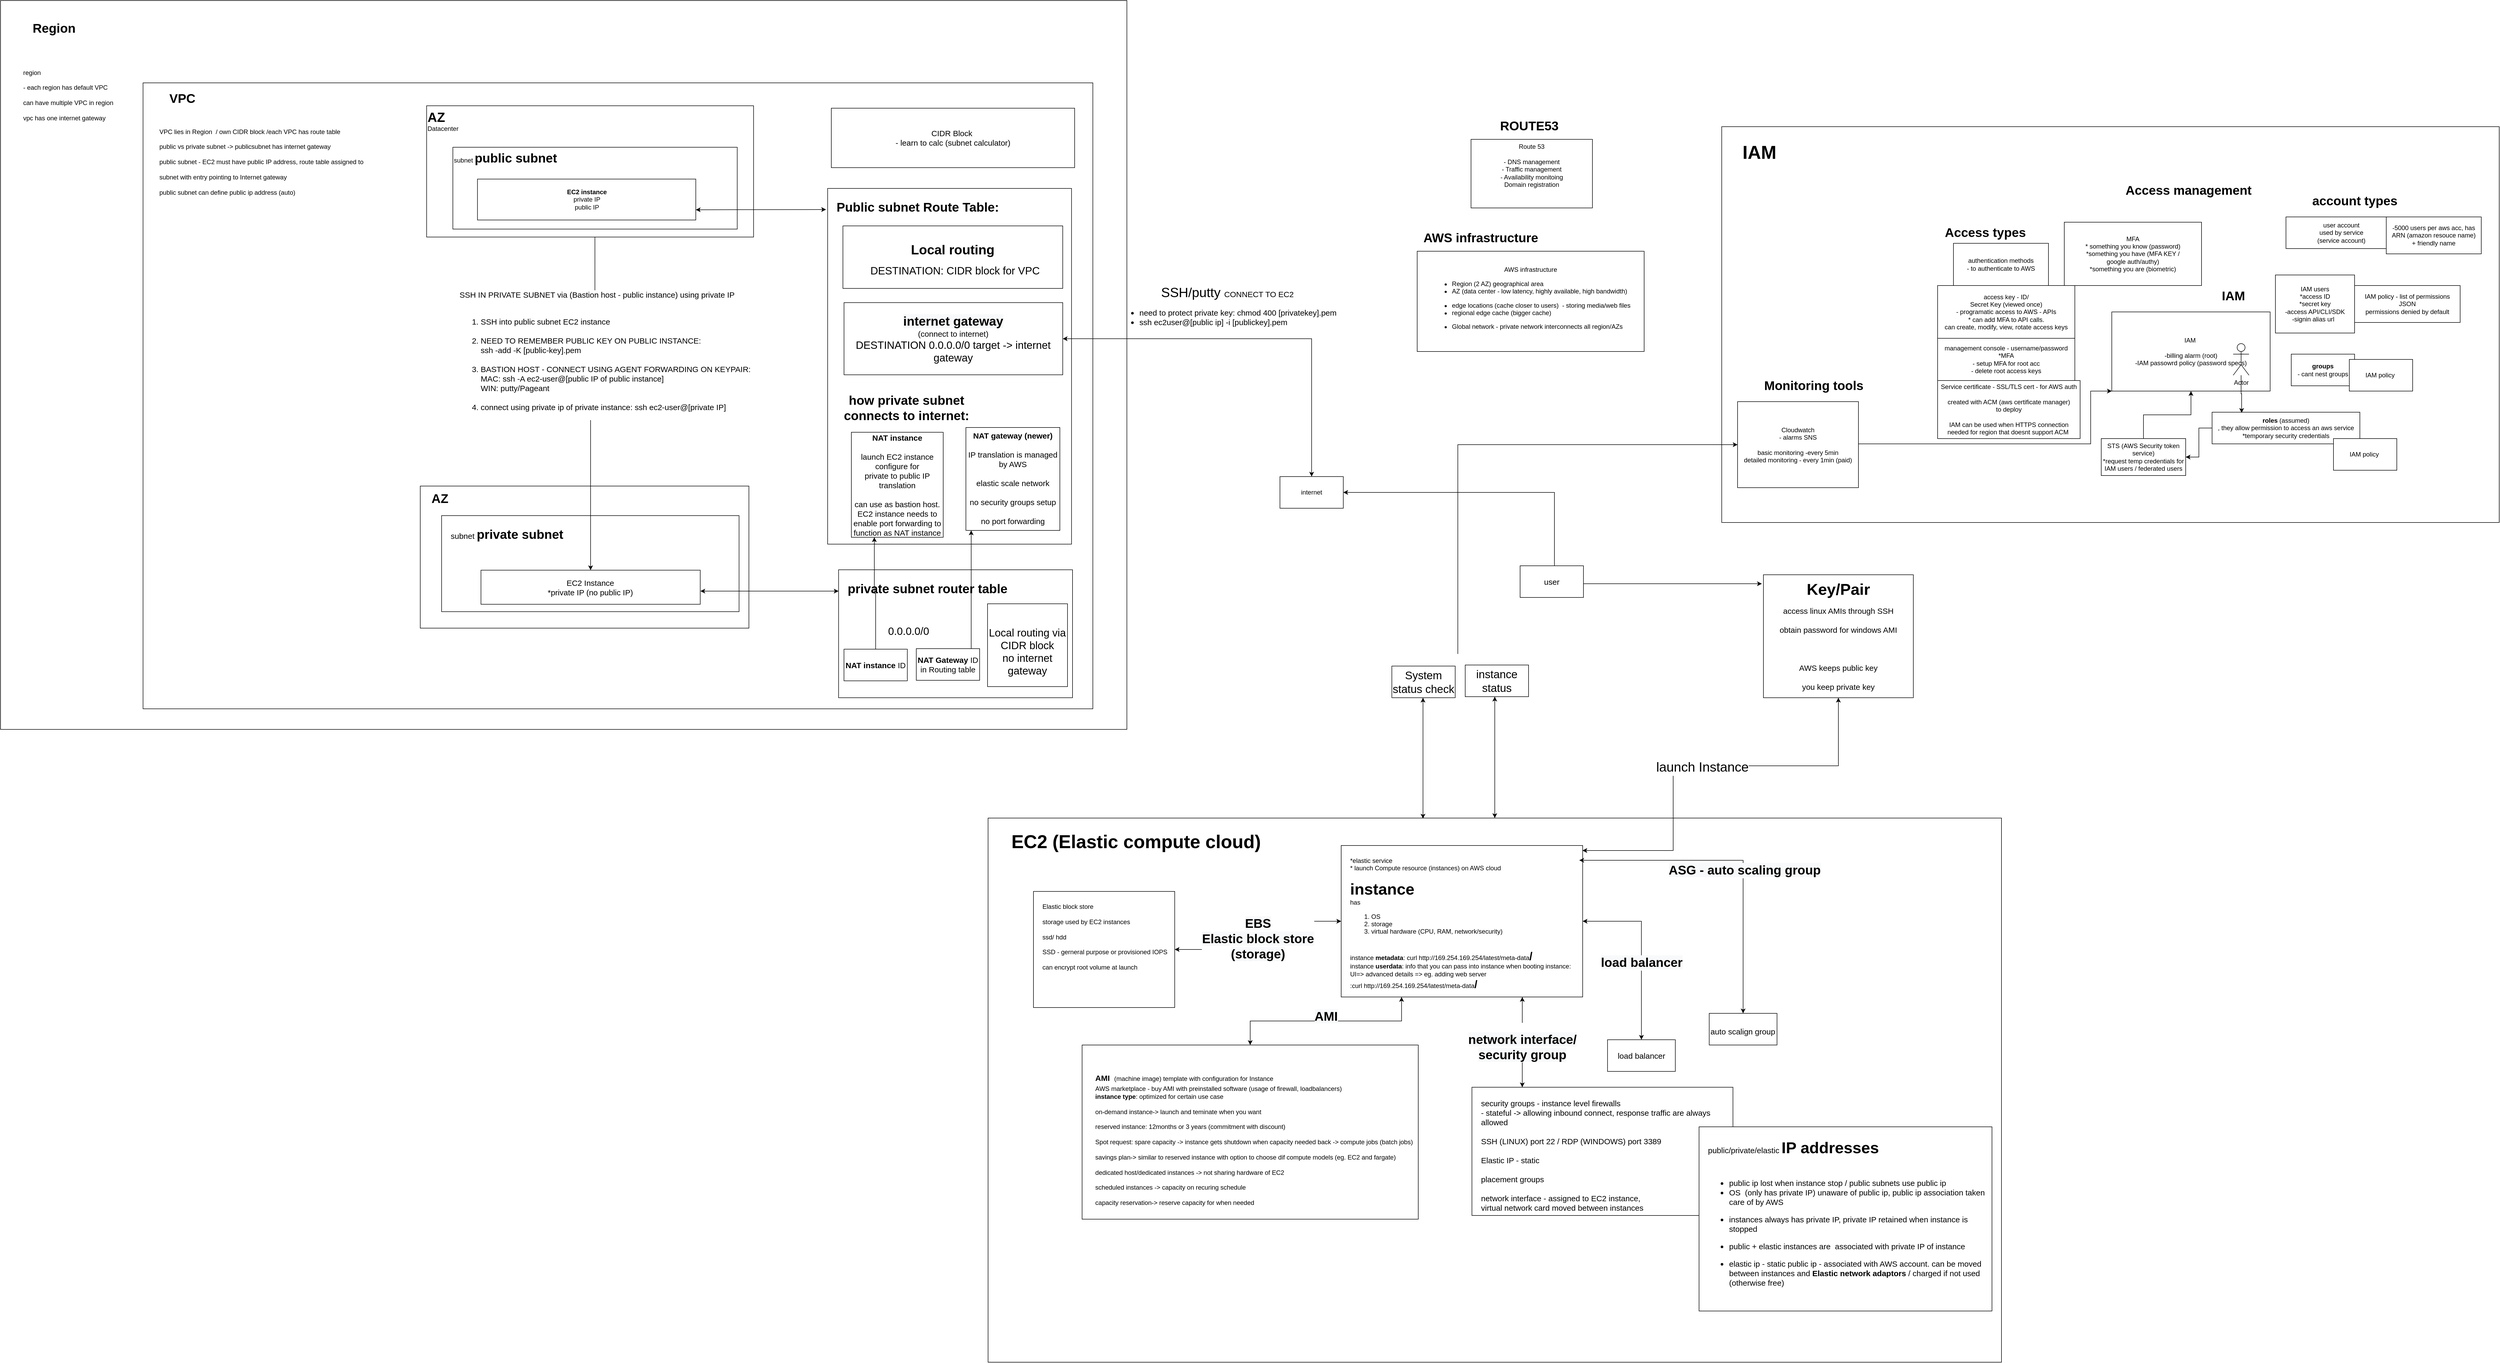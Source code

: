 <mxfile version="20.6.2" type="device"><diagram id="W9kxNVD0Q0lSlNxkcbqs" name="Page-1"><mxGraphModel dx="8320" dy="3820" grid="0" gridSize="10" guides="0" tooltips="1" connect="1" arrows="1" fold="1" page="0" pageScale="1" pageWidth="850" pageHeight="1100" math="0" shadow="0"><root><mxCell id="0"/><mxCell id="1" parent="0"/><mxCell id="KGpLnBeQhUgDv6mhSkvm-110" value="" style="group;verticalAlign=top;align=left;" parent="1" vertex="1" connectable="0"><mxGeometry x="-1156" y="960" width="1881" height="1041" as="geometry"/></mxCell><mxCell id="KGpLnBeQhUgDv6mhSkvm-104" value="" style="rounded=0;whiteSpace=wrap;html=1;fontSize=30;" parent="KGpLnBeQhUgDv6mhSkvm-110" vertex="1"><mxGeometry x="-39" y="10" width="1920" height="1031" as="geometry"/></mxCell><mxCell id="KGpLnBeQhUgDv6mhSkvm-82" value="*elastic service&lt;br&gt;* launch Compute resource (instances) on AWS cloud&lt;br&gt;&lt;br&gt;&lt;b&gt;&lt;font style=&quot;font-size: 30px;&quot;&gt;instance &lt;br&gt;&lt;/font&gt;&lt;/b&gt;has&amp;nbsp;&lt;br&gt;&lt;ol&gt;&lt;li&gt;OS&lt;/li&gt;&lt;li&gt;storage&lt;/li&gt;&lt;li&gt;virtual hardware (CPU, RAM, network/security)&lt;/li&gt;&lt;/ol&gt;&lt;div&gt;&lt;br&gt;&lt;/div&gt;&lt;div&gt;instance &lt;b&gt;metadata&lt;/b&gt;: curl http://169.254.169.254/latest/meta-data&lt;b&gt;&lt;font style=&quot;font-size: 21px;&quot;&gt;/&lt;/font&gt;&lt;/b&gt;&lt;/div&gt;&lt;div&gt;instance &lt;b&gt;userdata&lt;/b&gt;: info that you can pass into instance when booting instance: UI=&amp;gt; advanced details =&amp;gt; eg. adding web server&lt;/div&gt;&lt;div&gt;:curl http://169.254.169.254/latest/meta-data&lt;b&gt;&lt;font style=&quot;font-size: 20px;&quot;&gt;/&lt;/font&gt;&lt;/b&gt;&lt;/div&gt;&lt;br&gt;&lt;div&gt;&lt;br&gt;&lt;/div&gt;&lt;div&gt;&lt;br&gt;&lt;/div&gt;&lt;div&gt;&lt;br&gt;&lt;/div&gt;" style="rounded=0;whiteSpace=wrap;html=1;align=left;spacingLeft=15;verticalAlign=top;spacingTop=15;" parent="KGpLnBeQhUgDv6mhSkvm-110" vertex="1"><mxGeometry x="630" y="62" width="457.52" height="287" as="geometry"/></mxCell><mxCell id="KGpLnBeQhUgDv6mhSkvm-83" value="EC2 (Elastic compute cloud)" style="text;strokeColor=none;fillColor=none;html=1;fontSize=35;fontStyle=1;verticalAlign=middle;align=center;" parent="KGpLnBeQhUgDv6mhSkvm-110" vertex="1"><mxGeometry x="60.002" y="24" width="362.864" height="60" as="geometry"/></mxCell><mxCell id="KGpLnBeQhUgDv6mhSkvm-86" value="&lt;br&gt;&lt;span style=&quot;color: rgb(0, 0, 0); font-family: Helvetica; font-size: 24px; font-style: normal; font-variant-ligatures: normal; font-variant-caps: normal; font-weight: 700; letter-spacing: normal; orphans: 2; text-align: center; text-indent: 0px; text-transform: none; widows: 2; word-spacing: 0px; -webkit-text-stroke-width: 0px; background-color: rgb(248, 249, 250); text-decoration-thickness: initial; text-decoration-style: initial; text-decoration-color: initial; float: none; display: inline !important;&quot;&gt;EBS &lt;br&gt;Elastic block store&lt;/span&gt;&lt;br style=&quot;color: rgb(0, 0, 0); font-family: Helvetica; font-size: 24px; font-style: normal; font-variant-ligatures: normal; font-variant-caps: normal; font-weight: 700; letter-spacing: normal; orphans: 2; text-align: center; text-indent: 0px; text-transform: none; widows: 2; word-spacing: 0px; -webkit-text-stroke-width: 0px; background-color: rgb(248, 249, 250); text-decoration-thickness: initial; text-decoration-style: initial; text-decoration-color: initial;&quot;&gt;&lt;span style=&quot;color: rgb(0, 0, 0); font-family: Helvetica; font-size: 24px; font-style: normal; font-variant-ligatures: normal; font-variant-caps: normal; font-weight: 700; letter-spacing: normal; orphans: 2; text-align: center; text-indent: 0px; text-transform: none; widows: 2; word-spacing: 0px; -webkit-text-stroke-width: 0px; background-color: rgb(248, 249, 250); text-decoration-thickness: initial; text-decoration-style: initial; text-decoration-color: initial; float: none; display: inline !important;&quot;&gt;(storage)&lt;/span&gt;&lt;br&gt;" style="edgeStyle=orthogonalEdgeStyle;rounded=0;orthogonalLoop=1;jettySize=auto;html=1;entryX=0;entryY=0.5;entryDx=0;entryDy=0;startArrow=classic;startFill=1;endArrow=classic;endFill=1;" parent="KGpLnBeQhUgDv6mhSkvm-110" source="KGpLnBeQhUgDv6mhSkvm-85" target="KGpLnBeQhUgDv6mhSkvm-82" edge="1"><mxGeometry relative="1" as="geometry"/></mxCell><mxCell id="KGpLnBeQhUgDv6mhSkvm-85" value="Elastic block store&lt;br&gt;&lt;br&gt;storage used by EC2 instances&lt;br&gt;&lt;br&gt;ssd/ hdd&lt;br&gt;&lt;br&gt;SSD - gerneral purpose or provisioned IOPS&lt;br&gt;&lt;br&gt;can encrypt root volume at launch" style="rounded=0;whiteSpace=wrap;html=1;spacingTop=15;spacingLeft=15;verticalAlign=top;align=left;" parent="KGpLnBeQhUgDv6mhSkvm-110" vertex="1"><mxGeometry x="47.004" y="149" width="267.599" height="220" as="geometry"/></mxCell><mxCell id="KGpLnBeQhUgDv6mhSkvm-91" value="&#10;&lt;span style=&quot;color: rgb(0, 0, 0); font-family: Helvetica; font-size: 24px; font-style: normal; font-variant-ligatures: normal; font-variant-caps: normal; font-weight: 700; letter-spacing: normal; orphans: 2; text-align: center; text-indent: 0px; text-transform: none; widows: 2; word-spacing: 0px; -webkit-text-stroke-width: 0px; background-color: rgb(248, 249, 250); text-decoration-thickness: initial; text-decoration-style: initial; text-decoration-color: initial; float: none; display: inline !important;&quot;&gt;AMI&lt;/span&gt;&#10;&#10;" style="edgeStyle=orthogonalEdgeStyle;rounded=0;orthogonalLoop=1;jettySize=auto;html=1;fontSize=15;startArrow=classic;startFill=1;endArrow=classic;endFill=1;entryX=0.25;entryY=1;entryDx=0;entryDy=0;" parent="KGpLnBeQhUgDv6mhSkvm-110" source="KGpLnBeQhUgDv6mhSkvm-88" target="KGpLnBeQhUgDv6mhSkvm-82" edge="1"><mxGeometry relative="1" as="geometry"><mxPoint x="824.204" y="310" as="targetPoint"/></mxGeometry></mxCell><mxCell id="KGpLnBeQhUgDv6mhSkvm-88" value="&lt;div style=&quot;text-align: left;&quot;&gt;&lt;b&gt;&lt;font style=&quot;font-size: 15px;&quot;&gt;AMI&lt;/font&gt;&lt;font style=&quot;font-size: 30px;&quot;&gt;&amp;nbsp;&lt;/font&gt;&lt;/b&gt;&lt;span style=&quot;font-size: 12px;&quot;&gt;(machine image) template with configuration for Instance&lt;/span&gt;&lt;/div&gt;&lt;div style=&quot;font-size: 12px; text-align: left;&quot;&gt;AWS marketplace - buy AMI with preinstalled software (usage of firewall, loadbalancers)&lt;/div&gt;&lt;div style=&quot;font-size: 12px; text-align: left;&quot;&gt;&lt;b&gt;instance type&lt;/b&gt;: optimized for certain use case&lt;/div&gt;&lt;div style=&quot;font-size: 12px; text-align: left;&quot;&gt;&lt;br&gt;&lt;/div&gt;&lt;div style=&quot;font-size: 12px; text-align: left;&quot;&gt;on-demand instance-&amp;gt; launch and teminate when you want&lt;/div&gt;&lt;div style=&quot;font-size: 12px; text-align: left;&quot;&gt;&lt;br&gt;&lt;/div&gt;&lt;div style=&quot;font-size: 12px; text-align: left;&quot;&gt;reserved instance: 12months or 3 years (commitment with discount)&lt;/div&gt;&lt;div style=&quot;font-size: 12px; text-align: left;&quot;&gt;&lt;br&gt;&lt;/div&gt;&lt;div style=&quot;font-size: 12px; text-align: left;&quot;&gt;Spot request: spare capacity -&amp;gt; instance gets shutdown when capacity needed back -&amp;gt; compute jobs (batch jobs)&lt;/div&gt;&lt;div style=&quot;font-size: 12px; text-align: left;&quot;&gt;&lt;br&gt;&lt;/div&gt;&lt;div style=&quot;font-size: 12px; text-align: left;&quot;&gt;savings plan-&amp;gt; similar to reserved instance with option to choose dif compute models (eg. EC2 and fargate)&lt;/div&gt;&lt;div style=&quot;font-size: 12px; text-align: left;&quot;&gt;&lt;br&gt;&lt;/div&gt;&lt;div style=&quot;font-size: 12px; text-align: left;&quot;&gt;dedicated host/dedicated instances -&amp;gt; not sharing hardware of EC2&lt;/div&gt;&lt;div style=&quot;font-size: 12px; text-align: left;&quot;&gt;&lt;br&gt;&lt;/div&gt;&lt;div style=&quot;font-size: 12px; text-align: left;&quot;&gt;scheduled instances -&amp;gt; capacity on recuring schedule&lt;/div&gt;&lt;div style=&quot;font-size: 12px; text-align: left;&quot;&gt;&lt;br&gt;&lt;/div&gt;&lt;div style=&quot;font-size: 12px; text-align: left;&quot;&gt;capacity reservation-&amp;gt; reserve capacity for when needed&lt;/div&gt;" style="rounded=0;whiteSpace=wrap;html=1;fontSize=30;spacingLeft=15;spacingTop=15;" parent="KGpLnBeQhUgDv6mhSkvm-110" vertex="1"><mxGeometry x="139.151" y="440" width="636.885" height="330" as="geometry"/></mxCell><mxCell id="KGpLnBeQhUgDv6mhSkvm-96" value="&lt;br&gt;&lt;span style=&quot;color: rgb(0, 0, 0); font-family: Helvetica; font-size: 24px; font-style: normal; font-variant-ligatures: normal; font-variant-caps: normal; font-weight: 700; letter-spacing: normal; orphans: 2; text-align: center; text-indent: 0px; text-transform: none; widows: 2; word-spacing: 0px; -webkit-text-stroke-width: 0px; background-color: rgb(248, 249, 250); text-decoration-thickness: initial; text-decoration-style: initial; text-decoration-color: initial; float: none; display: inline !important;&quot;&gt;network interface/&lt;br&gt;security group&lt;/span&gt;" style="edgeStyle=orthogonalEdgeStyle;rounded=0;orthogonalLoop=1;jettySize=auto;html=1;fontSize=15;startArrow=classic;startFill=1;endArrow=classic;endFill=1;entryX=0.75;entryY=1;entryDx=0;entryDy=0;" parent="KGpLnBeQhUgDv6mhSkvm-110" source="KGpLnBeQhUgDv6mhSkvm-94" target="KGpLnBeQhUgDv6mhSkvm-82" edge="1"><mxGeometry relative="1" as="geometry"><mxPoint x="974.059" y="331" as="targetPoint"/><Array as="points"><mxPoint x="974" y="510"/></Array></mxGeometry></mxCell><mxCell id="KGpLnBeQhUgDv6mhSkvm-94" value="security groups - instance level firewalls&amp;nbsp;&lt;br&gt;- stateful -&amp;gt; allowing inbound connect, response traffic are always allowed&lt;br&gt;&lt;br&gt;SSH (LINUX) port 22 / RDP (WINDOWS) port 3389&lt;br&gt;&lt;br&gt;Elastic IP - static&lt;br&gt;&lt;br&gt;placement groups&lt;br&gt;&lt;br&gt;network interface - assigned to EC2 instance, &lt;br&gt;virtual network card moved between instances" style="rounded=0;whiteSpace=wrap;html=1;fontSize=15;align=left;spacingLeft=15;spacingTop=15;" parent="KGpLnBeQhUgDv6mhSkvm-110" vertex="1"><mxGeometry x="877.724" y="520" width="494.522" height="243" as="geometry"/></mxCell><mxCell id="KGpLnBeQhUgDv6mhSkvm-98" value="load balancer" style="rounded=0;whiteSpace=wrap;html=1;fontSize=15;" parent="KGpLnBeQhUgDv6mhSkvm-110" vertex="1"><mxGeometry x="1134.618" y="430" width="128.447" height="60" as="geometry"/></mxCell><mxCell id="KGpLnBeQhUgDv6mhSkvm-99" value="&lt;span style=&quot;font-size: 24px; font-weight: 700; background-color: rgb(248, 249, 250);&quot;&gt;load balancer&lt;/span&gt;" style="edgeStyle=orthogonalEdgeStyle;rounded=0;orthogonalLoop=1;jettySize=auto;html=1;entryX=0.5;entryY=0;entryDx=0;entryDy=0;fontSize=15;startArrow=classic;startFill=1;endArrow=classic;endFill=1;" parent="KGpLnBeQhUgDv6mhSkvm-110" source="KGpLnBeQhUgDv6mhSkvm-82" target="KGpLnBeQhUgDv6mhSkvm-98" edge="1"><mxGeometry x="0.133" relative="1" as="geometry"><mxPoint as="offset"/></mxGeometry></mxCell><mxCell id="KGpLnBeQhUgDv6mhSkvm-102" value="&lt;span style=&quot;color: rgb(0, 0, 0); font-family: Helvetica; font-size: 24px; font-style: normal; font-variant-ligatures: normal; font-variant-caps: normal; font-weight: 700; letter-spacing: normal; orphans: 2; text-align: center; text-indent: 0px; text-transform: none; widows: 2; word-spacing: 0px; -webkit-text-stroke-width: 0px; background-color: rgb(248, 249, 250); text-decoration-thickness: initial; text-decoration-style: initial; text-decoration-color: initial; float: none; display: inline !important;&quot;&gt;ASG - auto scaling group&lt;/span&gt;" style="edgeStyle=orthogonalEdgeStyle;rounded=0;orthogonalLoop=1;jettySize=auto;html=1;fontSize=15;startArrow=classic;startFill=1;endArrow=classic;endFill=1;" parent="KGpLnBeQhUgDv6mhSkvm-110" source="KGpLnBeQhUgDv6mhSkvm-100" edge="1"><mxGeometry x="-0.096" y="-2" relative="1" as="geometry"><mxPoint x="1081.099" y="90" as="targetPoint"/><Array as="points"><mxPoint x="1391.513" y="90"/><mxPoint x="1081.099" y="90"/></Array><mxPoint as="offset"/></mxGeometry></mxCell><mxCell id="KGpLnBeQhUgDv6mhSkvm-100" value="&lt;font style=&quot;font-size: 15px;&quot;&gt;auto scalign group&lt;/font&gt;" style="rounded=0;whiteSpace=wrap;html=1;fontSize=25;" parent="KGpLnBeQhUgDv6mhSkvm-110" vertex="1"><mxGeometry x="1327.289" y="380" width="128.447" height="60" as="geometry"/></mxCell><mxCell id="KGpLnBeQhUgDv6mhSkvm-137" value="&lt;font style=&quot;&quot;&gt;&lt;span style=&quot;font-size: 15px;&quot;&gt;public/private/elastic &lt;/span&gt;&lt;b style=&quot;&quot;&gt;&lt;font style=&quot;font-size: 30px;&quot;&gt;IP addresses&lt;/font&gt;&lt;/b&gt;&lt;br&gt;&lt;br&gt;&lt;/font&gt;&lt;blockquote style=&quot;margin: 0 0 0 40px; border: none; padding: 0px;&quot;&gt;&lt;/blockquote&gt;&lt;font style=&quot;font-size: 15px; background-color: initial;&quot;&gt;&lt;ul&gt;&lt;li&gt;&lt;font style=&quot;font-size: 15px; background-color: initial;&quot;&gt;public ip lost when instance stop&amp;nbsp;&lt;/font&gt;&lt;span style=&quot;font-size: 15px; background-color: initial;&quot;&gt;/ public subnets use public ip&lt;/span&gt;&lt;/li&gt;&lt;li&gt;&lt;span style=&quot;font-size: 15px; background-color: initial;&quot;&gt;OS&amp;nbsp;&amp;nbsp;(only has private IP) unaware of public ip, public ip association taken care of by AWS&lt;/span&gt;&lt;/li&gt;&lt;/ul&gt;&lt;ul&gt;&lt;li&gt;&lt;span style=&quot;font-size: 15px; background-color: initial;&quot;&gt;instances always has private IP, private IP retained when instance is stopped&lt;/span&gt;&lt;/li&gt;&lt;/ul&gt;&lt;ul&gt;&lt;li&gt;&lt;font style=&quot;font-size: 15px;&quot;&gt;&lt;span style=&quot;background-color: initial;&quot;&gt;public + elastic instances are&amp;nbsp; associated with private IP of instance&lt;/span&gt;&lt;/font&gt;&lt;/li&gt;&lt;/ul&gt;&lt;ul&gt;&lt;li&gt;&lt;font style=&quot;font-size: 15px;&quot;&gt;&lt;span style=&quot;background-color: initial;&quot;&gt;elastic ip - static public ip - associated with AWS account. can be moved between instances and&lt;b&gt; Elastic network adaptors &lt;/b&gt;/ charged if not used (otherwise free)&lt;/span&gt;&lt;/font&gt;&lt;/li&gt;&lt;/ul&gt;&lt;/font&gt;" style="rounded=0;whiteSpace=wrap;html=1;fontSize=21;align=left;verticalAlign=top;spacingLeft=15;spacingTop=15;" parent="KGpLnBeQhUgDv6mhSkvm-110" vertex="1"><mxGeometry x="1308.02" y="595" width="554.98" height="349" as="geometry"/></mxCell><mxCell id="KGpLnBeQhUgDv6mhSkvm-105" value="" style="group" parent="1" vertex="1" connectable="0"><mxGeometry x="-382" y="-149" width="430" height="235" as="geometry"/></mxCell><mxCell id="KGpLnBeQhUgDv6mhSkvm-45" value="AWS infrastructure&lt;br&gt;&lt;ul&gt;&lt;li style=&quot;text-align: left;&quot;&gt;Region (2 AZ) geographical area&lt;/li&gt;&lt;li style=&quot;text-align: left;&quot;&gt;AZ (data center - low latency, highly available, high bandwidth)&lt;/li&gt;&lt;/ul&gt;&lt;ul&gt;&lt;li style=&quot;text-align: left;&quot;&gt;edge locations (cache closer to users)&amp;nbsp; - storing media/web files&lt;/li&gt;&lt;li style=&quot;text-align: left;&quot;&gt;regional edge cache (bigger cache)&lt;/li&gt;&lt;/ul&gt;&lt;ul&gt;&lt;li style=&quot;text-align: left;&quot;&gt;Global network - private network interconnects all region/AZs&lt;/li&gt;&lt;/ul&gt;" style="rounded=0;whiteSpace=wrap;html=1;" parent="KGpLnBeQhUgDv6mhSkvm-105" vertex="1"><mxGeometry y="45" width="430" height="190" as="geometry"/></mxCell><mxCell id="KGpLnBeQhUgDv6mhSkvm-46" value="AWS infrastructure" style="text;strokeColor=none;fillColor=none;html=1;fontSize=24;fontStyle=1;verticalAlign=middle;align=center;" parent="KGpLnBeQhUgDv6mhSkvm-105" vertex="1"><mxGeometry x="70" width="100" height="40" as="geometry"/></mxCell><mxCell id="KGpLnBeQhUgDv6mhSkvm-108" value="" style="group" parent="1" vertex="1" connectable="0"><mxGeometry x="-320" y="-366" width="300" height="180" as="geometry"/></mxCell><mxCell id="KGpLnBeQhUgDv6mhSkvm-77" value="Route 53&lt;br&gt;&lt;br&gt;- DNS management&lt;br&gt;- Traffic management&lt;br&gt;- Availability monitoing&lt;br&gt;Domain registration" style="rounded=0;whiteSpace=wrap;html=1;verticalAlign=top;" parent="KGpLnBeQhUgDv6mhSkvm-108" vertex="1"><mxGeometry x="40" y="50" width="230" height="130" as="geometry"/></mxCell><mxCell id="KGpLnBeQhUgDv6mhSkvm-78" value="ROUTE53" style="text;strokeColor=none;fillColor=none;html=1;fontSize=24;fontStyle=1;verticalAlign=middle;align=center;" parent="KGpLnBeQhUgDv6mhSkvm-108" vertex="1"><mxGeometry width="300" height="50" as="geometry"/></mxCell><mxCell id="KGpLnBeQhUgDv6mhSkvm-114" value="internet" style="rounded=0;whiteSpace=wrap;html=1;" parent="1" vertex="1"><mxGeometry x="-642" y="323" width="120" height="60" as="geometry"/></mxCell><mxCell id="KGpLnBeQhUgDv6mhSkvm-119" value="&lt;font style=&quot;font-size: 25px;&quot;&gt;launch Instance&lt;/font&gt;" style="edgeStyle=orthogonalEdgeStyle;rounded=0;orthogonalLoop=1;jettySize=auto;html=1;fontSize=30;startArrow=classic;startFill=1;endArrow=classic;endFill=1;entryX=0.999;entryY=0.033;entryDx=0;entryDy=0;entryPerimeter=0;" parent="1" source="KGpLnBeQhUgDv6mhSkvm-117" target="KGpLnBeQhUgDv6mhSkvm-82" edge="1"><mxGeometry relative="1" as="geometry"><mxPoint x="-136" y="900" as="targetPoint"/><Array as="points"><mxPoint x="416" y="871"/><mxPoint x="103" y="871"/><mxPoint x="103" y="1032"/></Array></mxGeometry></mxCell><mxCell id="KGpLnBeQhUgDv6mhSkvm-117" value="&lt;b&gt;Key/Pair&lt;br&gt;&lt;/b&gt;&lt;font style=&quot;font-size: 15px;&quot;&gt;access linux AMIs through SSH&lt;br&gt;obtain password for windows AMI&lt;br&gt;&lt;br&gt;AWS keeps public key&lt;br&gt;you keep private key&lt;br&gt;&lt;/font&gt;" style="rounded=0;whiteSpace=wrap;html=1;fontSize=30;" parent="1" vertex="1"><mxGeometry x="274" y="509" width="284" height="233" as="geometry"/></mxCell><mxCell id="KGpLnBeQhUgDv6mhSkvm-122" value="&lt;font style=&quot;font-size: 15px;&quot;&gt;&lt;span style=&quot;font-size: 25px;&quot;&gt;SSH/putty&amp;nbsp;&lt;/span&gt;CONNECT TO EC2&lt;br&gt;&lt;ul&gt;&lt;li style=&quot;text-align: left;&quot;&gt;&lt;font style=&quot;font-size: 15px;&quot;&gt;need to protect private key:&amp;nbsp;&lt;/font&gt;chmod 400 [privatekey].pem&lt;/li&gt;&lt;li style=&quot;text-align: left;&quot;&gt;&lt;font style=&quot;font-size: 15px;&quot;&gt;ssh ec2user@[public ip] -i [publickey].pem&lt;/font&gt;&lt;/li&gt;&lt;/ul&gt;&lt;br&gt;&lt;/font&gt;" style="edgeStyle=orthogonalEdgeStyle;rounded=0;orthogonalLoop=1;jettySize=auto;html=1;fontSize=25;startArrow=classic;startFill=1;endArrow=classic;endFill=1;exitX=1;exitY=0.5;exitDx=0;exitDy=0;" parent="1" source="KGpLnBeQhUgDv6mhSkvm-114" edge="1"><mxGeometry x="-1" y="398" relative="1" as="geometry"><mxPoint x="-436" y="435" as="sourcePoint"/><mxPoint x="271" y="526" as="targetPoint"/><Array as="points"><mxPoint x="-122" y="353"/><mxPoint x="-122" y="526"/></Array><mxPoint x="-220" y="66" as="offset"/></mxGeometry></mxCell><mxCell id="KGpLnBeQhUgDv6mhSkvm-125" value="" style="group" parent="1" vertex="1" connectable="0"><mxGeometry x="195" y="-340" width="1473" height="750" as="geometry"/></mxCell><mxCell id="KGpLnBeQhUgDv6mhSkvm-124" value="" style="rounded=0;whiteSpace=wrap;html=1;fontSize=15;" parent="KGpLnBeQhUgDv6mhSkvm-125" vertex="1"><mxGeometry width="1473" height="750" as="geometry"/></mxCell><mxCell id="KGpLnBeQhUgDv6mhSkvm-106" value="" style="group" parent="KGpLnBeQhUgDv6mhSkvm-125" vertex="1" connectable="0"><mxGeometry x="79" y="101" width="1360" height="583" as="geometry"/></mxCell><mxCell id="KGpLnBeQhUgDv6mhSkvm-1" value="IAM&amp;nbsp;&lt;br&gt;&lt;br&gt;-billing alarm (root)&lt;br&gt;-IAM passowrd policy (password specs)" style="rounded=0;whiteSpace=wrap;html=1;" parent="KGpLnBeQhUgDv6mhSkvm-106" vertex="1"><mxGeometry x="660" y="250" width="300" height="150" as="geometry"/></mxCell><mxCell id="KGpLnBeQhUgDv6mhSkvm-2" value="IAM users&lt;br&gt;*access ID&lt;br&gt;*secret key&lt;br&gt;-access API/CLI/SDK&lt;br&gt;-signin&amp;nbsp;alias url&amp;nbsp;&amp;nbsp;" style="rounded=0;whiteSpace=wrap;html=1;" parent="KGpLnBeQhUgDv6mhSkvm-106" vertex="1"><mxGeometry x="970" y="180" width="150" height="110" as="geometry"/></mxCell><mxCell id="KGpLnBeQhUgDv6mhSkvm-3" value="&lt;b&gt;groups&lt;br&gt;&lt;/b&gt;- cant nest groups" style="rounded=0;whiteSpace=wrap;html=1;" parent="KGpLnBeQhUgDv6mhSkvm-106" vertex="1"><mxGeometry x="1000" y="330" width="120" height="60" as="geometry"/></mxCell><mxCell id="KGpLnBeQhUgDv6mhSkvm-5" value="IAM policy&amp;nbsp;" style="rounded=0;whiteSpace=wrap;html=1;" parent="KGpLnBeQhUgDv6mhSkvm-106" vertex="1"><mxGeometry x="1110" y="340" width="120" height="60" as="geometry"/></mxCell><mxCell id="KGpLnBeQhUgDv6mhSkvm-6" value="&lt;b&gt;roles &lt;/b&gt;(assumed)&lt;br&gt;, they allow permission to access an aws service&lt;br&gt;*temporary security credentials" style="rounded=0;whiteSpace=wrap;html=1;" parent="KGpLnBeQhUgDv6mhSkvm-106" vertex="1"><mxGeometry x="850" y="440" width="280" height="60" as="geometry"/></mxCell><mxCell id="KGpLnBeQhUgDv6mhSkvm-7" value="IAM policy&amp;nbsp;" style="rounded=0;whiteSpace=wrap;html=1;" parent="KGpLnBeQhUgDv6mhSkvm-106" vertex="1"><mxGeometry x="1080" y="490" width="120" height="60" as="geometry"/></mxCell><mxCell id="KGpLnBeQhUgDv6mhSkvm-8" value="user account&lt;br&gt;used by service&lt;br&gt;(service account)" style="rounded=0;whiteSpace=wrap;html=1;" parent="KGpLnBeQhUgDv6mhSkvm-106" vertex="1"><mxGeometry x="990" y="70" width="210" height="60" as="geometry"/></mxCell><mxCell id="KGpLnBeQhUgDv6mhSkvm-9" value="-5000 users per aws acc, has&lt;br&gt;ARN (amazon resouce name)&lt;br&gt;+ friendly name" style="rounded=0;whiteSpace=wrap;html=1;" parent="KGpLnBeQhUgDv6mhSkvm-106" vertex="1"><mxGeometry x="1180" y="70" width="180" height="70" as="geometry"/></mxCell><mxCell id="KGpLnBeQhUgDv6mhSkvm-4" value="IAM policy - list of permissions&lt;br&gt;JSON&lt;br&gt;permissions denied by default" style="rounded=0;whiteSpace=wrap;html=1;" parent="KGpLnBeQhUgDv6mhSkvm-106" vertex="1"><mxGeometry x="1120" y="200" width="200" height="70" as="geometry"/></mxCell><mxCell id="KGpLnBeQhUgDv6mhSkvm-11" value="authentication methods&lt;br&gt;- to authenticate to AWS" style="rounded=0;whiteSpace=wrap;html=1;" parent="KGpLnBeQhUgDv6mhSkvm-106" vertex="1"><mxGeometry x="360" y="120" width="180" height="80" as="geometry"/></mxCell><mxCell id="KGpLnBeQhUgDv6mhSkvm-12" value="access key - ID/&lt;br&gt;Secret Key (viewed once)&lt;br&gt;- programatic access to AWS - APIs&lt;br&gt;* can add MFA to API calls.&lt;br&gt;can create, modify, view, rotate access keys" style="rounded=0;whiteSpace=wrap;html=1;" parent="KGpLnBeQhUgDv6mhSkvm-106" vertex="1"><mxGeometry x="330" y="200" width="260" height="100" as="geometry"/></mxCell><mxCell id="KGpLnBeQhUgDv6mhSkvm-13" value="management console - username/password&lt;br&gt;*MFA&lt;br&gt;- setup MFA for root acc&lt;br&gt;- delete root access keys" style="rounded=0;whiteSpace=wrap;html=1;" parent="KGpLnBeQhUgDv6mhSkvm-106" vertex="1"><mxGeometry x="330" y="300" width="260" height="80" as="geometry"/></mxCell><mxCell id="KGpLnBeQhUgDv6mhSkvm-14" value="Service certificate - SSL/TLS cert - for AWS auth&lt;br&gt;&lt;br&gt;created with ACM (aws certificate manager)&lt;br&gt;to deploy&lt;br&gt;&lt;br&gt;IAM can be used when HTTPS connection needed for region that doesnt support ACM&amp;nbsp;" style="rounded=0;whiteSpace=wrap;html=1;" parent="KGpLnBeQhUgDv6mhSkvm-106" vertex="1"><mxGeometry x="330" y="380" width="270" height="110" as="geometry"/></mxCell><mxCell id="KGpLnBeQhUgDv6mhSkvm-17" value="MFA&lt;br&gt;* something you know (password)&lt;br&gt;*something you have (MFA KEY / &lt;br&gt;google auth/authy)&lt;br&gt;*something you are (biometric)" style="rounded=0;whiteSpace=wrap;html=1;" parent="KGpLnBeQhUgDv6mhSkvm-106" vertex="1"><mxGeometry x="570" y="80" width="260" height="120" as="geometry"/></mxCell><mxCell id="KGpLnBeQhUgDv6mhSkvm-28" style="edgeStyle=orthogonalEdgeStyle;rounded=0;orthogonalLoop=1;jettySize=auto;html=1;startArrow=none;startFill=0;endArrow=classic;endFill=1;" parent="KGpLnBeQhUgDv6mhSkvm-106" source="KGpLnBeQhUgDv6mhSkvm-18" target="KGpLnBeQhUgDv6mhSkvm-1" edge="1"><mxGeometry relative="1" as="geometry"/></mxCell><mxCell id="KGpLnBeQhUgDv6mhSkvm-18" value="STS (AWS Security token service)&lt;br&gt;*request temp credentials for IAM users / federated users" style="rounded=0;whiteSpace=wrap;html=1;" parent="KGpLnBeQhUgDv6mhSkvm-106" vertex="1"><mxGeometry x="640" y="490" width="160" height="70" as="geometry"/></mxCell><mxCell id="KGpLnBeQhUgDv6mhSkvm-27" style="edgeStyle=orthogonalEdgeStyle;rounded=0;orthogonalLoop=1;jettySize=auto;html=1;entryX=1;entryY=0.5;entryDx=0;entryDy=0;startArrow=none;startFill=0;endArrow=classic;endFill=1;" parent="KGpLnBeQhUgDv6mhSkvm-106" source="KGpLnBeQhUgDv6mhSkvm-6" target="KGpLnBeQhUgDv6mhSkvm-18" edge="1"><mxGeometry relative="1" as="geometry"/></mxCell><mxCell id="KGpLnBeQhUgDv6mhSkvm-30" style="edgeStyle=orthogonalEdgeStyle;rounded=0;orthogonalLoop=1;jettySize=auto;html=1;entryX=0.2;entryY=0.021;entryDx=0;entryDy=0;entryPerimeter=0;startArrow=none;startFill=0;endArrow=classic;endFill=1;" parent="KGpLnBeQhUgDv6mhSkvm-106" source="KGpLnBeQhUgDv6mhSkvm-29" target="KGpLnBeQhUgDv6mhSkvm-6" edge="1"><mxGeometry relative="1" as="geometry"/></mxCell><mxCell id="KGpLnBeQhUgDv6mhSkvm-29" value="Actor" style="shape=umlActor;verticalLabelPosition=bottom;verticalAlign=top;html=1;outlineConnect=0;" parent="KGpLnBeQhUgDv6mhSkvm-106" vertex="1"><mxGeometry x="890" y="310" width="30" height="60" as="geometry"/></mxCell><mxCell id="KGpLnBeQhUgDv6mhSkvm-42" style="edgeStyle=orthogonalEdgeStyle;rounded=0;orthogonalLoop=1;jettySize=auto;html=1;entryX=0;entryY=1;entryDx=0;entryDy=0;startArrow=none;startFill=0;endArrow=classic;endFill=1;" parent="KGpLnBeQhUgDv6mhSkvm-106" source="KGpLnBeQhUgDv6mhSkvm-36" target="KGpLnBeQhUgDv6mhSkvm-1" edge="1"><mxGeometry relative="1" as="geometry"><Array as="points"><mxPoint x="60" y="500"/><mxPoint x="620" y="500"/><mxPoint x="620" y="400"/></Array></mxGeometry></mxCell><mxCell id="KGpLnBeQhUgDv6mhSkvm-36" value="Cloudwatch&lt;br&gt;- alarms SNS&lt;br&gt;&lt;br&gt;basic monitoring -every 5min&lt;br&gt;detailed monitoring - every 1min (paid)" style="rounded=0;whiteSpace=wrap;html=1;" parent="KGpLnBeQhUgDv6mhSkvm-106" vertex="1"><mxGeometry x="-49" y="420" width="229" height="163" as="geometry"/></mxCell><mxCell id="KGpLnBeQhUgDv6mhSkvm-37" value="Monitoring tools" style="text;strokeColor=none;fillColor=none;html=1;fontSize=24;fontStyle=1;verticalAlign=middle;align=center;" parent="KGpLnBeQhUgDv6mhSkvm-106" vertex="1"><mxGeometry x="45" y="370" width="100" height="40" as="geometry"/></mxCell><mxCell id="KGpLnBeQhUgDv6mhSkvm-39" value="Access management" style="text;strokeColor=none;fillColor=none;html=1;fontSize=24;fontStyle=1;verticalAlign=middle;align=center;" parent="KGpLnBeQhUgDv6mhSkvm-106" vertex="1"><mxGeometry x="660" width="290" height="40" as="geometry"/></mxCell><mxCell id="KGpLnBeQhUgDv6mhSkvm-44" value="Access types" style="text;strokeColor=none;fillColor=none;html=1;fontSize=24;fontStyle=1;verticalAlign=middle;align=center;" parent="KGpLnBeQhUgDv6mhSkvm-106" vertex="1"><mxGeometry x="370" y="80" width="100" height="40" as="geometry"/></mxCell><mxCell id="KGpLnBeQhUgDv6mhSkvm-80" value="account types" style="text;strokeColor=none;fillColor=none;html=1;fontSize=24;fontStyle=1;verticalAlign=middle;align=center;" parent="KGpLnBeQhUgDv6mhSkvm-106" vertex="1"><mxGeometry x="1070" y="20" width="100" height="40" as="geometry"/></mxCell><mxCell id="KGpLnBeQhUgDv6mhSkvm-81" value="IAM" style="text;strokeColor=none;fillColor=none;html=1;fontSize=24;fontStyle=1;verticalAlign=middle;align=center;" parent="KGpLnBeQhUgDv6mhSkvm-106" vertex="1"><mxGeometry x="840" y="200" width="100" height="40" as="geometry"/></mxCell><mxCell id="KGpLnBeQhUgDv6mhSkvm-128" value="&lt;font style=&quot;font-size: 35px;&quot;&gt;IAM&lt;/font&gt;" style="text;strokeColor=none;fillColor=none;html=1;fontSize=24;fontStyle=1;verticalAlign=middle;align=center;" parent="KGpLnBeQhUgDv6mhSkvm-125" vertex="1"><mxGeometry x="21" y="28" width="100" height="40" as="geometry"/></mxCell><mxCell id="KGpLnBeQhUgDv6mhSkvm-134" style="edgeStyle=orthogonalEdgeStyle;rounded=0;orthogonalLoop=1;jettySize=auto;html=1;fontSize=21;startArrow=classic;startFill=1;endArrow=classic;endFill=1;" parent="1" source="KGpLnBeQhUgDv6mhSkvm-130" edge="1"><mxGeometry relative="1" as="geometry"><mxPoint x="-371" y="971" as="targetPoint"/><Array as="points"><mxPoint x="-371" y="971"/></Array></mxGeometry></mxCell><mxCell id="KGpLnBeQhUgDv6mhSkvm-130" value="System status check" style="rounded=0;whiteSpace=wrap;html=1;fontSize=21;" parent="1" vertex="1"><mxGeometry x="-430" y="682" width="120" height="60" as="geometry"/></mxCell><mxCell id="KGpLnBeQhUgDv6mhSkvm-135" style="edgeStyle=orthogonalEdgeStyle;rounded=0;orthogonalLoop=1;jettySize=auto;html=1;fontSize=21;startArrow=classic;startFill=1;endArrow=classic;endFill=1;" parent="1" source="KGpLnBeQhUgDv6mhSkvm-133" target="KGpLnBeQhUgDv6mhSkvm-104" edge="1"><mxGeometry relative="1" as="geometry"><mxPoint x="-238" y="816" as="targetPoint"/><Array as="points"><mxPoint x="-235" y="783"/><mxPoint x="-235" y="783"/></Array></mxGeometry></mxCell><mxCell id="KGpLnBeQhUgDv6mhSkvm-133" value="instance status" style="rounded=0;whiteSpace=wrap;html=1;fontSize=21;" parent="1" vertex="1"><mxGeometry x="-291" y="680" width="120" height="60" as="geometry"/></mxCell><mxCell id="KGpLnBeQhUgDv6mhSkvm-136" style="edgeStyle=orthogonalEdgeStyle;rounded=0;orthogonalLoop=1;jettySize=auto;html=1;fontSize=21;startArrow=classic;startFill=1;endArrow=none;endFill=0;" parent="1" source="KGpLnBeQhUgDv6mhSkvm-36" edge="1"><mxGeometry relative="1" as="geometry"><mxPoint x="-305" y="659" as="targetPoint"/><Array as="points"><mxPoint x="-305" y="263"/></Array></mxGeometry></mxCell><mxCell id="KGpLnBeQhUgDv6mhSkvm-231" value="user" style="rounded=0;whiteSpace=wrap;html=1;fontSize=15;" parent="1" vertex="1"><mxGeometry x="-187" y="492" width="120" height="60" as="geometry"/></mxCell><mxCell id="KGpLnBeQhUgDv6mhSkvm-240" value="" style="group" parent="1" vertex="1" connectable="0"><mxGeometry x="-3062" y="-419" width="2130" height="1221" as="geometry"/></mxCell><mxCell id="KGpLnBeQhUgDv6mhSkvm-48" value="VPC" style="text;strokeColor=none;fillColor=none;html=1;fontSize=24;fontStyle=1;verticalAlign=middle;align=center;" parent="KGpLnBeQhUgDv6mhSkvm-240" vertex="1"><mxGeometry x="913.491" y="204.289" width="103.599" height="43.074" as="geometry"/></mxCell><mxCell id="KGpLnBeQhUgDv6mhSkvm-202" value="AZ" style="text;strokeColor=none;fillColor=none;html=1;fontSize=24;fontStyle=1;verticalAlign=middle;align=center;" parent="KGpLnBeQhUgDv6mhSkvm-240" vertex="1"><mxGeometry x="914.527" y="393.815" width="103.599" height="43.074" as="geometry"/></mxCell><mxCell id="KGpLnBeQhUgDv6mhSkvm-206" style="edgeStyle=orthogonalEdgeStyle;rounded=0;orthogonalLoop=1;jettySize=auto;html=1;fontSize=15;startArrow=classic;startFill=1;endArrow=classic;endFill=1;" parent="KGpLnBeQhUgDv6mhSkvm-240" source="KGpLnBeQhUgDv6mhSkvm-187" edge="1"><mxGeometry relative="1" as="geometry"><mxPoint x="1401.591" y="882.096" as="targetPoint"/></mxGeometry></mxCell><mxCell id="KGpLnBeQhUgDv6mhSkvm-49" value="" style="rounded=0;whiteSpace=wrap;html=1;align=center;verticalAlign=top;" parent="KGpLnBeQhUgDv6mhSkvm-240" vertex="1"><mxGeometry x="-4" y="-160" width="2134" height="1381" as="geometry"/></mxCell><mxCell id="KGpLnBeQhUgDv6mhSkvm-50" value="" style="rounded=0;whiteSpace=wrap;html=1;labelPosition=center;verticalLabelPosition=middle;align=center;verticalAlign=top;" parent="KGpLnBeQhUgDv6mhSkvm-240" vertex="1"><mxGeometry x="266" y="-4" width="1799.52" height="1186" as="geometry"/></mxCell><mxCell id="KGpLnBeQhUgDv6mhSkvm-164" value="&#10;&lt;span style=&quot;color: rgb(0, 0, 0); font-family: Helvetica; font-size: 12px; font-style: normal; font-variant-ligatures: normal; font-variant-caps: normal; font-weight: 400; letter-spacing: normal; orphans: 2; text-indent: 0px; text-transform: none; widows: 2; word-spacing: 0px; -webkit-text-stroke-width: 0px; background-color: rgb(255, 255, 255); text-decoration-thickness: initial; text-decoration-style: initial; text-decoration-color: initial; float: none; display: inline !important;&quot;&gt;region&lt;/span&gt;&lt;br style=&quot;color: rgb(0, 0, 0); font-family: Helvetica; font-size: 12px; font-style: normal; font-variant-ligatures: normal; font-variant-caps: normal; font-weight: 400; letter-spacing: normal; orphans: 2; text-indent: 0px; text-transform: none; widows: 2; word-spacing: 0px; -webkit-text-stroke-width: 0px; background-color: rgb(255, 255, 255); text-decoration-thickness: initial; text-decoration-style: initial; text-decoration-color: initial;&quot;&gt;&lt;span style=&quot;color: rgb(0, 0, 0); font-family: Helvetica; font-size: 12px; font-style: normal; font-variant-ligatures: normal; font-variant-caps: normal; font-weight: 400; letter-spacing: normal; orphans: 2; text-indent: 0px; text-transform: none; widows: 2; word-spacing: 0px; -webkit-text-stroke-width: 0px; background-color: rgb(255, 255, 255); text-decoration-thickness: initial; text-decoration-style: initial; text-decoration-color: initial; float: none; display: inline !important;&quot;&gt;- each region has default VPC&lt;/span&gt;&lt;br style=&quot;color: rgb(0, 0, 0); font-family: Helvetica; font-size: 12px; font-style: normal; font-variant-ligatures: normal; font-variant-caps: normal; font-weight: 400; letter-spacing: normal; orphans: 2; text-indent: 0px; text-transform: none; widows: 2; word-spacing: 0px; -webkit-text-stroke-width: 0px; background-color: rgb(255, 255, 255); text-decoration-thickness: initial; text-decoration-style: initial; text-decoration-color: initial;&quot;&gt;&lt;span style=&quot;color: rgb(0, 0, 0); font-family: Helvetica; font-size: 12px; font-style: normal; font-variant-ligatures: normal; font-variant-caps: normal; font-weight: 400; letter-spacing: normal; orphans: 2; text-indent: 0px; text-transform: none; widows: 2; word-spacing: 0px; -webkit-text-stroke-width: 0px; background-color: rgb(255, 255, 255); text-decoration-thickness: initial; text-decoration-style: initial; text-decoration-color: initial; float: none; display: inline !important;&quot;&gt;can have multiple VPC in region&lt;/span&gt;&lt;br style=&quot;color: rgb(0, 0, 0); font-family: Helvetica; font-size: 12px; font-style: normal; font-variant-ligatures: normal; font-variant-caps: normal; font-weight: 400; letter-spacing: normal; orphans: 2; text-indent: 0px; text-transform: none; widows: 2; word-spacing: 0px; -webkit-text-stroke-width: 0px; background-color: rgb(255, 255, 255); text-decoration-thickness: initial; text-decoration-style: initial; text-decoration-color: initial;&quot;&gt;&lt;span style=&quot;color: rgb(0, 0, 0); font-family: Helvetica; font-size: 12px; font-style: normal; font-variant-ligatures: normal; font-variant-caps: normal; font-weight: 400; letter-spacing: normal; orphans: 2; text-indent: 0px; text-transform: none; widows: 2; word-spacing: 0px; -webkit-text-stroke-width: 0px; background-color: rgb(255, 255, 255); text-decoration-thickness: initial; text-decoration-style: initial; text-decoration-color: initial; float: none; display: inline !important;&quot;&gt;vpc has one internet gateway&lt;/span&gt;&#10;&#10;" style="text;strokeColor=none;fillColor=none;html=1;fontSize=24;fontStyle=1;verticalAlign=middle;align=left;" parent="KGpLnBeQhUgDv6mhSkvm-240" vertex="1"><mxGeometry x="36.996" y="-41.772" width="355.345" height="143.221" as="geometry"/></mxCell><mxCell id="KGpLnBeQhUgDv6mhSkvm-150" value="Region" style="text;strokeColor=none;fillColor=none;html=1;fontSize=24;fontStyle=1;verticalAlign=middle;align=center;" parent="KGpLnBeQhUgDv6mhSkvm-240" vertex="1"><mxGeometry x="45.284" y="-128.997" width="103.599" height="43.074" as="geometry"/></mxCell><mxCell id="KGpLnBeQhUgDv6mhSkvm-187" value="&lt;font style=&quot;font-size: 24px;&quot;&gt;&lt;b&gt;private subnet router table&lt;br&gt;&lt;/b&gt;&lt;br&gt;&lt;/font&gt;" style="rounded=0;whiteSpace=wrap;html=1;fontSize=24;verticalAlign=top;align=left;spacingTop=15;spacingLeft=15;" parent="KGpLnBeQhUgDv6mhSkvm-240" vertex="1"><mxGeometry x="1583.78" y="918.56" width="443.22" height="242.44" as="geometry"/></mxCell><mxCell id="KGpLnBeQhUgDv6mhSkvm-205" value="" style="group" parent="KGpLnBeQhUgDv6mhSkvm-240" vertex="1" connectable="0"><mxGeometry x="945.606" y="815.941" width="468.268" height="213.217" as="geometry"/></mxCell><mxCell id="KGpLnBeQhUgDv6mhSkvm-204" value="" style="group" parent="KGpLnBeQhUgDv6mhSkvm-205" vertex="1" connectable="0"><mxGeometry x="15.54" width="452.729" height="213.217" as="geometry"/></mxCell><mxCell id="KGpLnBeQhUgDv6mhSkvm-171" value="" style="rounded=0;whiteSpace=wrap;html=1;fontSize=15;" parent="KGpLnBeQhUgDv6mhSkvm-204" vertex="1"><mxGeometry x="-169.903" y="-55.996" width="622.631" height="269.213" as="geometry"/></mxCell><mxCell id="KGpLnBeQhUgDv6mhSkvm-185" value="subnet &lt;b&gt;&lt;font style=&quot;font-size: 24px;&quot;&gt;private subnet&lt;/font&gt;&lt;/b&gt;" style="rounded=0;whiteSpace=wrap;html=1;fontSize=15;verticalAlign=top;align=left;spacingLeft=15;spacingTop=15;" parent="KGpLnBeQhUgDv6mhSkvm-204" vertex="1"><mxGeometry x="-129.499" width="563.58" height="181.988" as="geometry"/></mxCell><mxCell id="KGpLnBeQhUgDv6mhSkvm-190" value="EC2 Instance&lt;br&gt;*private IP (no public IP)" style="rounded=0;whiteSpace=wrap;html=1;fontSize=15;" parent="KGpLnBeQhUgDv6mhSkvm-204" vertex="1"><mxGeometry x="-54.908" y="103.378" width="415.433" height="64.611" as="geometry"/></mxCell><mxCell id="KGpLnBeQhUgDv6mhSkvm-165" value="&lt;span style=&quot;color: rgb(0, 0, 0); font-family: Helvetica; font-size: 12px; font-style: normal; font-variant-ligatures: normal; font-variant-caps: normal; font-weight: 400; letter-spacing: normal; orphans: 2; text-indent: 0px; text-transform: none; widows: 2; word-spacing: 0px; -webkit-text-stroke-width: 0px; background-color: rgb(255, 255, 255); text-decoration-thickness: initial; text-decoration-style: initial; text-decoration-color: initial; float: none; display: inline !important;&quot;&gt;VPC lies in Region&amp;nbsp; / own CIDR block /each VPC has route table&lt;/span&gt;&lt;span style=&quot;color: rgb(0, 0, 0); font-family: Helvetica; font-size: 12px; font-style: normal; font-variant-ligatures: normal; font-variant-caps: normal; font-weight: 400; letter-spacing: normal; orphans: 2; text-indent: 0px; text-transform: none; widows: 2; word-spacing: 0px; -webkit-text-stroke-width: 0px; background-color: rgb(255, 255, 255); text-decoration-thickness: initial; text-decoration-style: initial; text-decoration-color: initial; float: none; display: inline !important;&quot;&gt;&lt;br&gt;public vs private subnet -&amp;gt; publicsubnet has internet gateway&lt;/span&gt;&lt;span style=&quot;color: rgb(0, 0, 0); font-family: Helvetica; font-size: 12px; font-style: normal; font-variant-ligatures: normal; font-variant-caps: normal; font-weight: 400; letter-spacing: normal; orphans: 2; text-indent: 0px; text-transform: none; widows: 2; word-spacing: 0px; -webkit-text-stroke-width: 0px; background-color: rgb(255, 255, 255); text-decoration-thickness: initial; text-decoration-style: initial; text-decoration-color: initial; float: none; display: inline !important;&quot;&gt;&lt;br&gt;public subnet - EC2 must have public IP address, route table assigned to &lt;br&gt;subnet with entry pointing to Internet gateway&amp;nbsp;&lt;/span&gt;&lt;br style=&quot;color: rgb(0, 0, 0); font-family: Helvetica; font-size: 12px; font-style: normal; font-variant-ligatures: normal; font-variant-caps: normal; font-weight: 400; letter-spacing: normal; orphans: 2; text-indent: 0px; text-transform: none; widows: 2; word-spacing: 0px; -webkit-text-stroke-width: 0px; background-color: rgb(255, 255, 255); text-decoration-thickness: initial; text-decoration-style: initial; text-decoration-color: initial;&quot;&gt;&lt;span style=&quot;color: rgb(0, 0, 0); font-family: Helvetica; font-size: 12px; font-style: normal; font-variant-ligatures: normal; font-variant-caps: normal; font-weight: 400; letter-spacing: normal; orphans: 2; text-indent: 0px; text-transform: none; widows: 2; word-spacing: 0px; -webkit-text-stroke-width: 0px; background-color: rgb(255, 255, 255); text-decoration-thickness: initial; text-decoration-style: initial; text-decoration-color: initial; float: none; display: inline !important;&quot;&gt;public subnet can define public ip address (auto)&lt;/span&gt;" style="text;strokeColor=none;fillColor=none;html=1;fontSize=24;fontStyle=1;verticalAlign=middle;align=left;" parent="KGpLnBeQhUgDv6mhSkvm-240" vertex="1"><mxGeometry x="295.247" y="71.846" width="670.287" height="141.068" as="geometry"/></mxCell><mxCell id="KGpLnBeQhUgDv6mhSkvm-212" value="&lt;div style=&quot;text-align: left;&quot;&gt;SSH IN PRIVATE SUBNET via (Bastion host - public instance) using private IP&lt;/div&gt;&lt;div style=&quot;text-align: left;&quot;&gt;&lt;br&gt;&lt;/div&gt;&lt;ol&gt;&lt;li&gt;&lt;div style=&quot;&quot;&gt;&lt;div style=&quot;text-align: left;&quot;&gt;SSH into public subnet EC2 instance&lt;/div&gt;&lt;div style=&quot;text-align: left;&quot;&gt;&lt;br&gt;&lt;/div&gt;&lt;/div&gt;&lt;/li&gt;&lt;li&gt;&lt;div style=&quot;text-align: left;&quot;&gt;NEED TO REMEMBER PUBLIC KEY ON PUBLIC INSTANCE: &lt;br&gt;ssh -add -K [public-key].pem&lt;br&gt;&lt;br&gt;&lt;/div&gt;&lt;/li&gt;&lt;li&gt;&lt;div style=&quot;&quot;&gt;&lt;div style=&quot;text-align: left;&quot;&gt;BASTION HOST - CONNECT USING AGENT FORWARDING ON KEYPAIR: &lt;br&gt;MAC: ssh -A ec2-user@[public IP of public instance]&lt;/div&gt;&lt;div style=&quot;text-align: left;&quot;&gt;WIN: putty/Pageant&lt;br&gt;&lt;br&gt;&lt;/div&gt;&lt;/div&gt;&lt;/li&gt;&lt;li&gt;&lt;div style=&quot;text-align: left;&quot;&gt;connect using private ip of private instance: ssh ec2-user@[private IP]&lt;br&gt;&lt;/div&gt;&lt;/li&gt;&lt;/ol&gt;" style="edgeStyle=orthogonalEdgeStyle;rounded=0;orthogonalLoop=1;jettySize=auto;html=1;fontSize=15;startArrow=none;startFill=0;endArrow=classic;endFill=1;exitX=0.538;exitY=1.048;exitDx=0;exitDy=0;exitPerimeter=0;" parent="KGpLnBeQhUgDv6mhSkvm-240" source="KGpLnBeQhUgDv6mhSkvm-177" target="KGpLnBeQhUgDv6mhSkvm-190" edge="1"><mxGeometry x="-0.248" y="19" relative="1" as="geometry"><mxPoint x="1241.9" y="587.649" as="sourcePoint"/><mxPoint x="1065.782" y="909.628" as="targetPoint"/><Array as="points"/><mxPoint as="offset"/></mxGeometry></mxCell><mxCell id="KGpLnBeQhUgDv6mhSkvm-214" value="&lt;span style=&quot;font-size: 24px;&quot;&gt;&lt;b&gt;Public subnet Route Table:&lt;br&gt;&lt;/b&gt;&lt;/span&gt;&lt;br style=&quot;font-size: 11px;&quot;&gt;&lt;font style=&quot;font-size: 20px;&quot;&gt;&lt;br&gt;&lt;br&gt;&lt;/font&gt;" style="rounded=0;whiteSpace=wrap;html=1;fontSize=15;verticalAlign=top;align=left;spacingLeft=15;spacingTop=15;" parent="KGpLnBeQhUgDv6mhSkvm-240" vertex="1"><mxGeometry x="1563.06" y="196" width="462.05" height="674" as="geometry"/></mxCell><mxCell id="KGpLnBeQhUgDv6mhSkvm-184" value="AZ" style="text;strokeColor=none;fillColor=none;html=1;fontSize=24;fontStyle=1;verticalAlign=middle;align=center;" parent="KGpLnBeQhUgDv6mhSkvm-240" vertex="1"><mxGeometry x="775.704" y="762.099" width="103.599" height="43.074" as="geometry"/></mxCell><mxCell id="KGpLnBeQhUgDv6mhSkvm-221" value="VPC" style="text;strokeColor=none;fillColor=none;html=1;fontSize=24;fontStyle=1;verticalAlign=middle;align=center;" parent="KGpLnBeQhUgDv6mhSkvm-240" vertex="1"><mxGeometry x="287.995" y="4.004" width="103.599" height="43.074" as="geometry"/></mxCell><mxCell id="KGpLnBeQhUgDv6mhSkvm-223" style="edgeStyle=orthogonalEdgeStyle;rounded=0;orthogonalLoop=1;jettySize=auto;html=1;fontSize=25;startArrow=classic;startFill=1;endArrow=classic;endFill=1;" parent="KGpLnBeQhUgDv6mhSkvm-240" source="KGpLnBeQhUgDv6mhSkvm-187" edge="1"><mxGeometry relative="1" as="geometry"><mxPoint x="1322" y="959" as="targetPoint"/><Array as="points"><mxPoint x="1322" y="959"/></Array></mxGeometry></mxCell><mxCell id="KGpLnBeQhUgDv6mhSkvm-69" value="&lt;span style=&quot;font-size: 24px; font-weight: 700; background-color: rgb(248, 249, 250);&quot;&gt;internet gateway&lt;br&gt;&lt;/span&gt;&lt;font style=&quot;font-size: 15px;&quot;&gt;(connect to internet)&lt;/font&gt;&lt;br&gt;&lt;span style=&quot;font-size: 20px; text-align: left;&quot;&gt;DESTINATION 0.0.0.0/0&amp;nbsp;target -&amp;gt; internet gateway&lt;/span&gt;" style="rounded=0;whiteSpace=wrap;html=1;" parent="KGpLnBeQhUgDv6mhSkvm-240" vertex="1"><mxGeometry x="1594.076" y="412.378" width="414.397" height="136.76" as="geometry"/></mxCell><mxCell id="KGpLnBeQhUgDv6mhSkvm-224" value="&lt;span style=&quot;font-size: 25px; text-align: left;&quot;&gt;&lt;b&gt;Local routing &lt;br&gt;&lt;/b&gt;&lt;br&gt;&lt;/span&gt;" style="rounded=0;whiteSpace=wrap;html=1;fontSize=15;" parent="KGpLnBeQhUgDv6mhSkvm-240" vertex="1"><mxGeometry x="1592.004" y="267.003" width="416.469" height="118.454" as="geometry"/></mxCell><mxCell id="KGpLnBeQhUgDv6mhSkvm-225" value="&lt;font style=&quot;font-size: 20px;&quot;&gt;&lt;br&gt;&lt;span style=&quot;color: rgb(0, 0, 0); font-family: Helvetica; font-style: normal; font-variant-ligatures: normal; font-variant-caps: normal; letter-spacing: normal; orphans: 2; text-align: left; text-indent: 0px; text-transform: none; widows: 2; word-spacing: 0px; -webkit-text-stroke-width: 0px; background-color: rgb(255, 255, 255); text-decoration-thickness: initial; text-decoration-style: initial; text-decoration-color: initial; float: none; display: inline !important;&quot;&gt;DESTINATION: CIDR block for VPC&lt;/span&gt;&lt;br&gt;&lt;/font&gt;" style="text;strokeColor=none;fillColor=none;html=1;fontSize=18;fontStyle=0;verticalAlign=middle;align=center;" parent="KGpLnBeQhUgDv6mhSkvm-240" vertex="1"><mxGeometry x="1635.515" y="302.539" width="337.733" height="72.149" as="geometry"/></mxCell><mxCell id="KGpLnBeQhUgDv6mhSkvm-228" value="&lt;font style=&quot;font-size: 20px;&quot;&gt;&lt;br&gt;&lt;span style=&quot;color: rgb(0, 0, 0); font-family: Helvetica; font-style: normal; font-variant-ligatures: normal; font-variant-caps: normal; font-weight: 400; letter-spacing: normal; orphans: 2; text-align: left; text-indent: 0px; text-transform: none; widows: 2; word-spacing: 0px; -webkit-text-stroke-width: 0px; background-color: rgb(255, 255, 255); text-decoration-thickness: initial; text-decoration-style: initial; text-decoration-color: initial; float: none; display: inline !important;&quot;&gt;Local routing via CIDR block&lt;/span&gt;&lt;br style=&quot;color: rgb(0, 0, 0); font-family: Helvetica; font-style: normal; font-variant-ligatures: normal; font-variant-caps: normal; font-weight: 400; letter-spacing: normal; orphans: 2; text-align: left; text-indent: 0px; text-transform: none; widows: 2; word-spacing: 0px; -webkit-text-stroke-width: 0px; background-color: rgb(255, 255, 255); text-decoration-thickness: initial; text-decoration-style: initial; text-decoration-color: initial;&quot;&gt;&lt;span style=&quot;color: rgb(0, 0, 0); font-family: Helvetica; font-style: normal; font-variant-ligatures: normal; font-variant-caps: normal; font-weight: 400; letter-spacing: normal; orphans: 2; text-align: left; text-indent: 0px; text-transform: none; widows: 2; word-spacing: 0px; -webkit-text-stroke-width: 0px; background-color: rgb(255, 255, 255); text-decoration-thickness: initial; text-decoration-style: initial; text-decoration-color: initial; float: none; display: inline !important;&quot;&gt;no internet gateway&lt;/span&gt;&lt;br&gt;&lt;/font&gt;" style="rounded=0;whiteSpace=wrap;html=1;fontSize=20;" parent="KGpLnBeQhUgDv6mhSkvm-240" vertex="1"><mxGeometry x="1866" y="983" width="151.48" height="156.91" as="geometry"/></mxCell><mxCell id="KGpLnBeQhUgDv6mhSkvm-230" value="CIDR Block&amp;nbsp;&lt;br&gt;- learn to calc (subnet calculator)" style="rounded=0;whiteSpace=wrap;html=1;fontSize=15;" parent="KGpLnBeQhUgDv6mhSkvm-240" vertex="1"><mxGeometry x="1570" y="44" width="461.02" height="112.63" as="geometry"/></mxCell><mxCell id="KGpLnBeQhUgDv6mhSkvm-173" value="" style="group" parent="KGpLnBeQhUgDv6mhSkvm-240" vertex="1" connectable="0"><mxGeometry x="967.996" y="62.0" width="471.376" height="226.139" as="geometry"/></mxCell><mxCell id="KGpLnBeQhUgDv6mhSkvm-174" value="&lt;b style=&quot;font-size: 25px;&quot;&gt;AZ&lt;br&gt;&lt;/b&gt;Datacenter" style="rounded=0;whiteSpace=wrap;html=1;verticalAlign=top;align=left;" parent="KGpLnBeQhUgDv6mhSkvm-173" vertex="1"><mxGeometry x="-164.723" y="-22.614" width="619.43" height="248.753" as="geometry"/></mxCell><mxCell id="KGpLnBeQhUgDv6mhSkvm-175" value="" style="group" parent="KGpLnBeQhUgDv6mhSkvm-173" vertex="1" connectable="0"><mxGeometry width="471.376" height="226.139" as="geometry"/></mxCell><mxCell id="KGpLnBeQhUgDv6mhSkvm-176" value="subnet&amp;nbsp;&lt;span style=&quot;font-size: 24px; font-weight: 700;&quot;&gt;public subnet&lt;/span&gt;" style="rounded=0;whiteSpace=wrap;html=1;verticalAlign=top;align=left;" parent="KGpLnBeQhUgDv6mhSkvm-175" vertex="1"><mxGeometry x="-114.995" y="55.996" width="538.757" height="155.067" as="geometry"/></mxCell><mxCell id="KGpLnBeQhUgDv6mhSkvm-177" value="&lt;b&gt;EC2 instance&lt;br&gt;&lt;/b&gt;private IP&lt;br&gt;public IP" style="rounded=0;whiteSpace=wrap;html=1;" parent="KGpLnBeQhUgDv6mhSkvm-175" vertex="1"><mxGeometry x="-68.375" y="116.3" width="413.62" height="77.533" as="geometry"/></mxCell><mxCell id="KGpLnBeQhUgDv6mhSkvm-215" style="edgeStyle=orthogonalEdgeStyle;rounded=0;orthogonalLoop=1;jettySize=auto;html=1;fontSize=15;startArrow=classic;startFill=1;endArrow=classic;endFill=1;entryX=1;entryY=0.75;entryDx=0;entryDy=0;" parent="KGpLnBeQhUgDv6mhSkvm-240" target="KGpLnBeQhUgDv6mhSkvm-177" edge="1"><mxGeometry relative="1" as="geometry"><mxPoint x="1560" y="236" as="sourcePoint"/><mxPoint x="1306.391" y="385.817" as="targetPoint"/><Array as="points"><mxPoint x="1560" y="236"/></Array></mxGeometry></mxCell><mxCell id="KGpLnBeQhUgDv6mhSkvm-233" value="&lt;b&gt;NAT instance&lt;br&gt;&lt;/b&gt;&lt;br&gt;launch EC2 instance&lt;br&gt;configure for&lt;br&gt;private to public IP translation&lt;br&gt;&lt;br&gt;can use as bastion host.&lt;br&gt;EC2 instance needs to enable port forwarding to function as NAT instance" style="rounded=0;whiteSpace=wrap;html=1;fontSize=15;" parent="KGpLnBeQhUgDv6mhSkvm-240" vertex="1"><mxGeometry x="1608" y="658" width="174" height="199" as="geometry"/></mxCell><mxCell id="KGpLnBeQhUgDv6mhSkvm-232" value="&lt;b&gt;NAT gateway (newer)&lt;/b&gt;&lt;br&gt;&lt;br&gt;IP translation is managed by AWS&lt;br&gt;&lt;br&gt;elastic scale network&lt;br&gt;&lt;br&gt;no security groups setup&lt;br&gt;&lt;br&gt;no port forwarding" style="rounded=0;whiteSpace=wrap;html=1;fontSize=15;verticalAlign=top;" parent="KGpLnBeQhUgDv6mhSkvm-240" vertex="1"><mxGeometry x="1825" y="649" width="178" height="195" as="geometry"/></mxCell><mxCell id="KGpLnBeQhUgDv6mhSkvm-245" value="how private subnet &lt;br&gt;connects to internet:" style="text;strokeColor=none;fillColor=none;html=1;fontSize=24;fontStyle=1;verticalAlign=middle;align=center;" parent="KGpLnBeQhUgDv6mhSkvm-240" vertex="1"><mxGeometry x="1582" y="575" width="260" height="74" as="geometry"/></mxCell><mxCell id="KGpLnBeQhUgDv6mhSkvm-261" style="edgeStyle=orthogonalEdgeStyle;rounded=0;orthogonalLoop=1;jettySize=auto;html=1;entryX=0.25;entryY=1;entryDx=0;entryDy=0;fontSize=20;startArrow=none;startFill=0;endArrow=classic;endFill=1;" parent="KGpLnBeQhUgDv6mhSkvm-240" source="KGpLnBeQhUgDv6mhSkvm-255" target="KGpLnBeQhUgDv6mhSkvm-233" edge="1"><mxGeometry relative="1" as="geometry"/></mxCell><mxCell id="KGpLnBeQhUgDv6mhSkvm-255" value="&lt;b&gt;NAT instance&lt;/b&gt; ID" style="rounded=0;whiteSpace=wrap;html=1;fontSize=15;" parent="KGpLnBeQhUgDv6mhSkvm-240" vertex="1"><mxGeometry x="1594" y="1069" width="120" height="60" as="geometry"/></mxCell><mxCell id="KGpLnBeQhUgDv6mhSkvm-257" value="&lt;span style=&quot;font-weight: normal;&quot;&gt;&lt;font style=&quot;font-size: 20px;&quot;&gt;0.0.0.0/0&lt;/font&gt;&lt;/span&gt;" style="text;strokeColor=none;fillColor=none;html=1;fontSize=24;fontStyle=1;verticalAlign=middle;align=center;" parent="KGpLnBeQhUgDv6mhSkvm-240" vertex="1"><mxGeometry x="1666" y="1014" width="100" height="40" as="geometry"/></mxCell><mxCell id="KGpLnBeQhUgDv6mhSkvm-262" style="edgeStyle=orthogonalEdgeStyle;rounded=0;orthogonalLoop=1;jettySize=auto;html=1;fontSize=20;startArrow=none;startFill=0;endArrow=classic;endFill=1;" parent="KGpLnBeQhUgDv6mhSkvm-240" source="KGpLnBeQhUgDv6mhSkvm-252" edge="1"><mxGeometry relative="1" as="geometry"><mxPoint x="1835" y="844" as="targetPoint"/><Array as="points"><mxPoint x="1835" y="1006"/><mxPoint x="1835" y="1006"/></Array></mxGeometry></mxCell><mxCell id="KGpLnBeQhUgDv6mhSkvm-252" value="&lt;b&gt;NAT Gateway&lt;/b&gt; ID in Routing table" style="rounded=0;whiteSpace=wrap;html=1;fontSize=15;" parent="KGpLnBeQhUgDv6mhSkvm-240" vertex="1"><mxGeometry x="1731" y="1068" width="120" height="60" as="geometry"/></mxCell><mxCell id="KGpLnBeQhUgDv6mhSkvm-210" style="edgeStyle=orthogonalEdgeStyle;rounded=0;orthogonalLoop=1;jettySize=auto;html=1;entryX=0.5;entryY=0;entryDx=0;entryDy=0;fontSize=15;startArrow=classic;startFill=1;endArrow=classic;endFill=1;" parent="1" source="KGpLnBeQhUgDv6mhSkvm-69" target="KGpLnBeQhUgDv6mhSkvm-114" edge="1"><mxGeometry relative="1" as="geometry"/></mxCell></root></mxGraphModel></diagram></mxfile>
